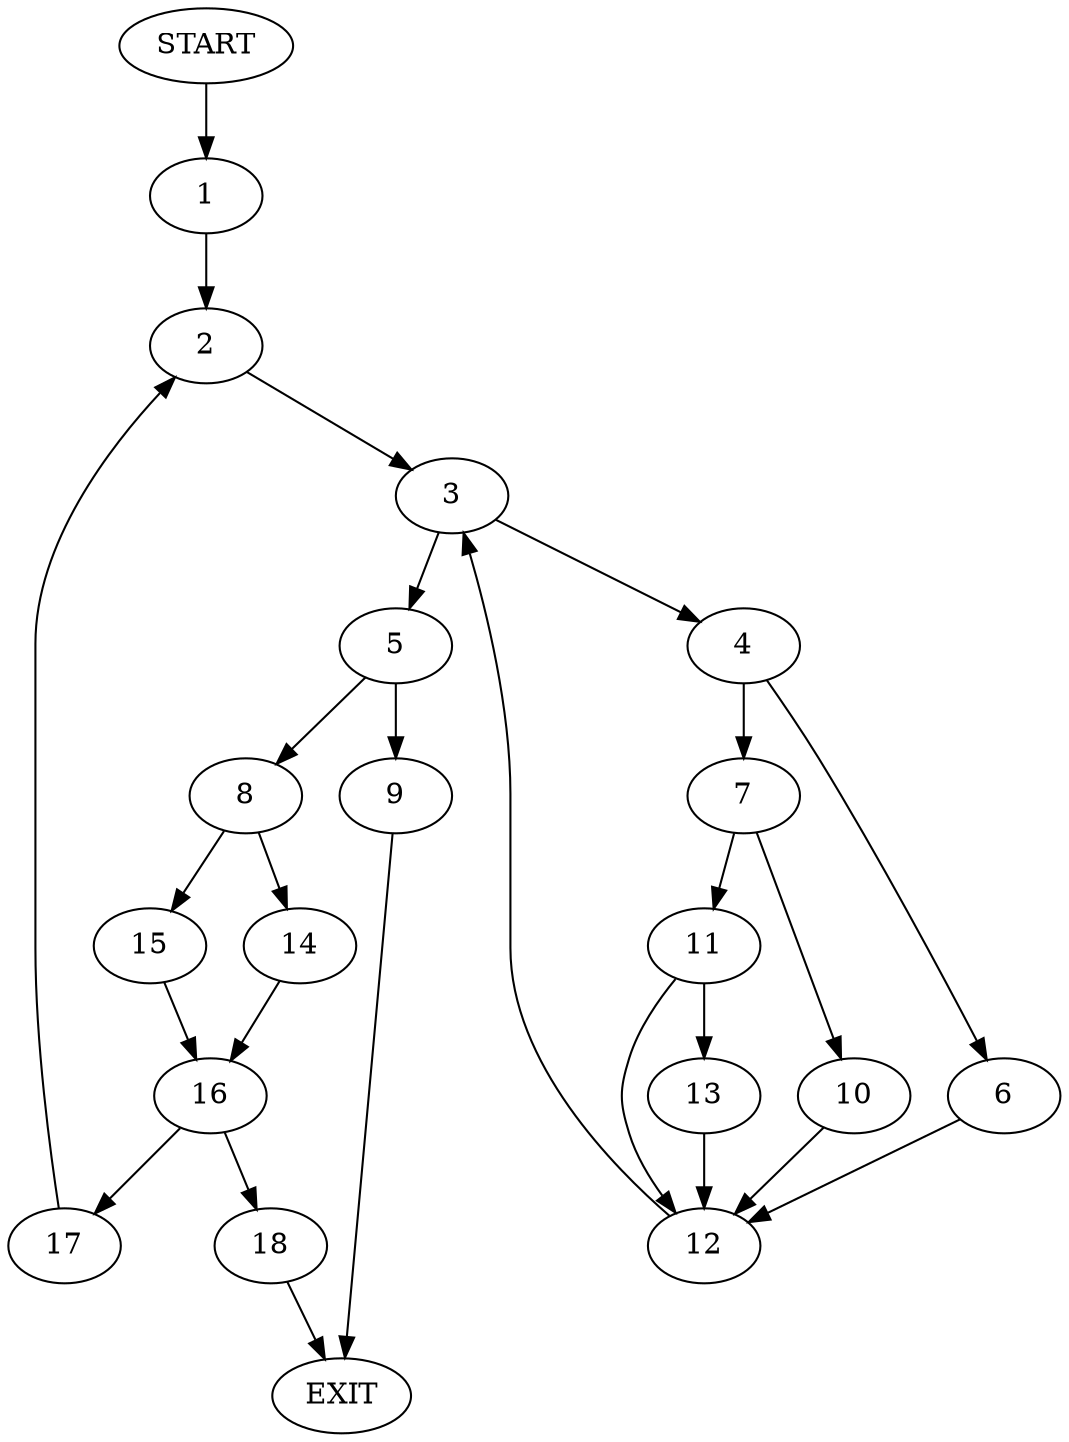 digraph {
0 [label="START"]
19 [label="EXIT"]
0 -> 1
1 -> 2
2 -> 3
3 -> 4
3 -> 5
4 -> 6
4 -> 7
5 -> 8
5 -> 9
7 -> 10
7 -> 11
6 -> 12
12 -> 3
10 -> 12
11 -> 12
11 -> 13
13 -> 12
9 -> 19
8 -> 14
8 -> 15
14 -> 16
15 -> 16
16 -> 17
16 -> 18
18 -> 19
17 -> 2
}
